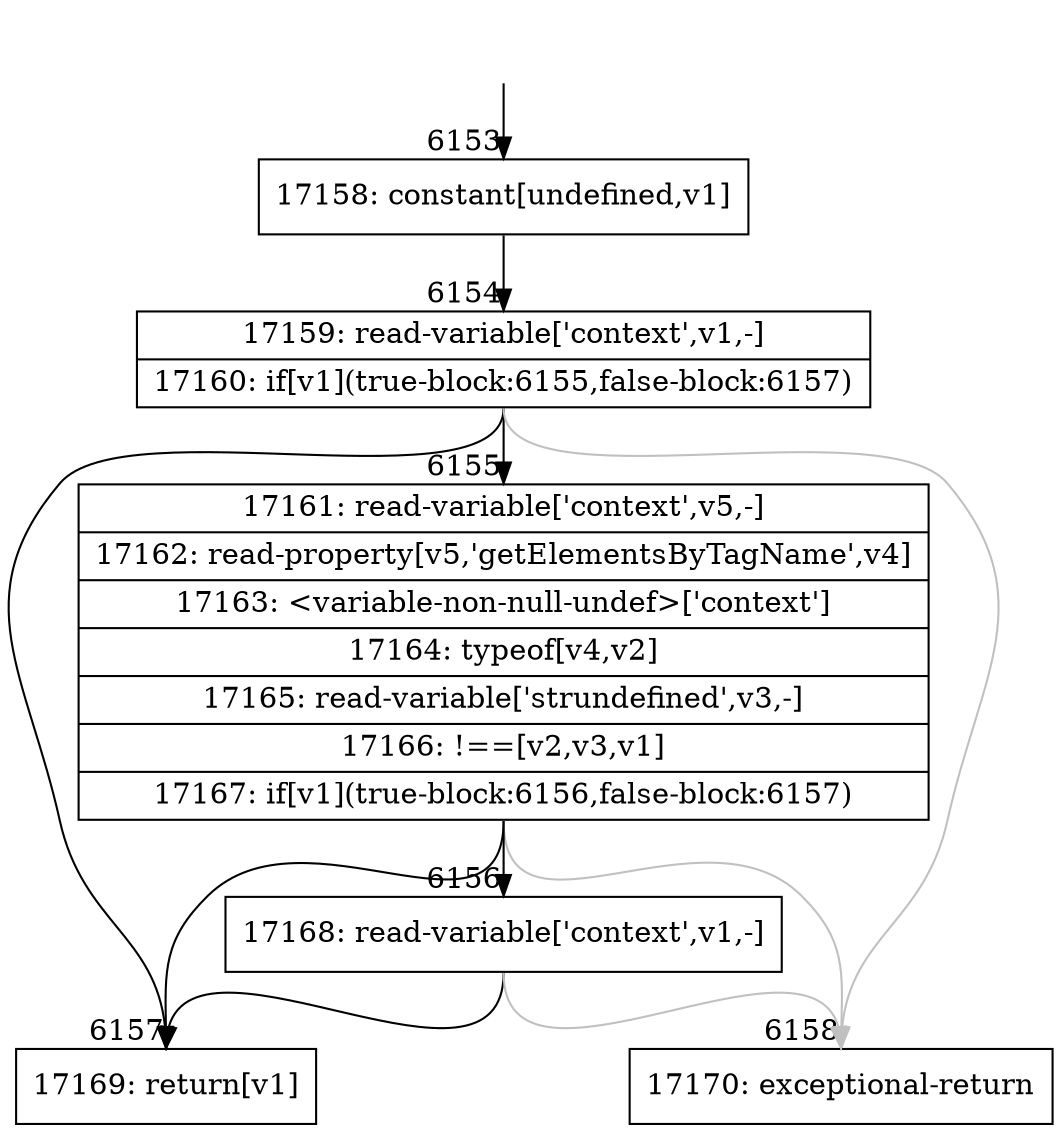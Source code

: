 digraph {
rankdir="TD"
BB_entry484[shape=none,label=""];
BB_entry484 -> BB6153 [tailport=s, headport=n, headlabel="    6153"]
BB6153 [shape=record label="{17158: constant[undefined,v1]}" ] 
BB6153 -> BB6154 [tailport=s, headport=n, headlabel="      6154"]
BB6154 [shape=record label="{17159: read-variable['context',v1,-]|17160: if[v1](true-block:6155,false-block:6157)}" ] 
BB6154 -> BB6157 [tailport=s, headport=n, headlabel="      6157"]
BB6154 -> BB6155 [tailport=s, headport=n, headlabel="      6155"]
BB6154 -> BB6158 [tailport=s, headport=n, color=gray, headlabel="      6158"]
BB6155 [shape=record label="{17161: read-variable['context',v5,-]|17162: read-property[v5,'getElementsByTagName',v4]|17163: \<variable-non-null-undef\>['context']|17164: typeof[v4,v2]|17165: read-variable['strundefined',v3,-]|17166: !==[v2,v3,v1]|17167: if[v1](true-block:6156,false-block:6157)}" ] 
BB6155 -> BB6157 [tailport=s, headport=n]
BB6155 -> BB6156 [tailport=s, headport=n, headlabel="      6156"]
BB6155 -> BB6158 [tailport=s, headport=n, color=gray]
BB6156 [shape=record label="{17168: read-variable['context',v1,-]}" ] 
BB6156 -> BB6157 [tailport=s, headport=n]
BB6156 -> BB6158 [tailport=s, headport=n, color=gray]
BB6157 [shape=record label="{17169: return[v1]}" ] 
BB6158 [shape=record label="{17170: exceptional-return}" ] 
//#$~ 4865
}
